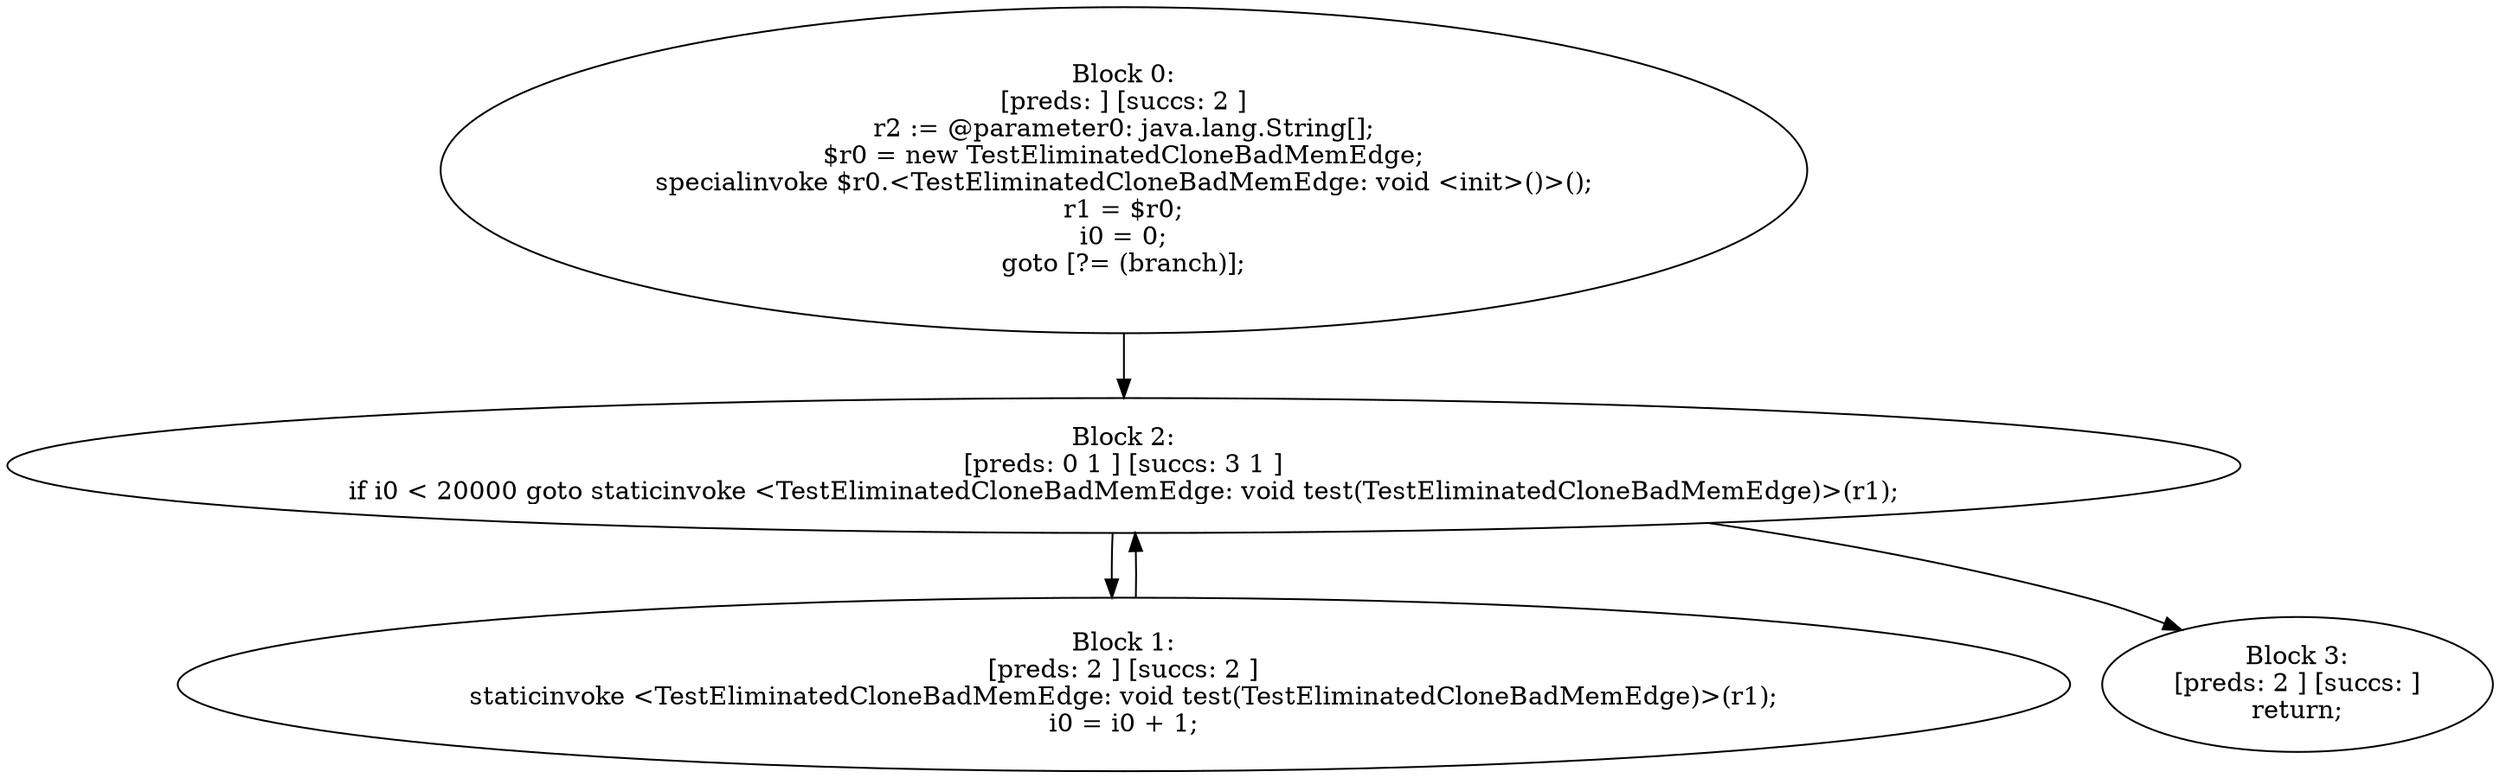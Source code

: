 digraph "unitGraph" {
    "Block 0:
[preds: ] [succs: 2 ]
r2 := @parameter0: java.lang.String[];
$r0 = new TestEliminatedCloneBadMemEdge;
specialinvoke $r0.<TestEliminatedCloneBadMemEdge: void <init>()>();
r1 = $r0;
i0 = 0;
goto [?= (branch)];
"
    "Block 1:
[preds: 2 ] [succs: 2 ]
staticinvoke <TestEliminatedCloneBadMemEdge: void test(TestEliminatedCloneBadMemEdge)>(r1);
i0 = i0 + 1;
"
    "Block 2:
[preds: 0 1 ] [succs: 3 1 ]
if i0 < 20000 goto staticinvoke <TestEliminatedCloneBadMemEdge: void test(TestEliminatedCloneBadMemEdge)>(r1);
"
    "Block 3:
[preds: 2 ] [succs: ]
return;
"
    "Block 0:
[preds: ] [succs: 2 ]
r2 := @parameter0: java.lang.String[];
$r0 = new TestEliminatedCloneBadMemEdge;
specialinvoke $r0.<TestEliminatedCloneBadMemEdge: void <init>()>();
r1 = $r0;
i0 = 0;
goto [?= (branch)];
"->"Block 2:
[preds: 0 1 ] [succs: 3 1 ]
if i0 < 20000 goto staticinvoke <TestEliminatedCloneBadMemEdge: void test(TestEliminatedCloneBadMemEdge)>(r1);
";
    "Block 1:
[preds: 2 ] [succs: 2 ]
staticinvoke <TestEliminatedCloneBadMemEdge: void test(TestEliminatedCloneBadMemEdge)>(r1);
i0 = i0 + 1;
"->"Block 2:
[preds: 0 1 ] [succs: 3 1 ]
if i0 < 20000 goto staticinvoke <TestEliminatedCloneBadMemEdge: void test(TestEliminatedCloneBadMemEdge)>(r1);
";
    "Block 2:
[preds: 0 1 ] [succs: 3 1 ]
if i0 < 20000 goto staticinvoke <TestEliminatedCloneBadMemEdge: void test(TestEliminatedCloneBadMemEdge)>(r1);
"->"Block 3:
[preds: 2 ] [succs: ]
return;
";
    "Block 2:
[preds: 0 1 ] [succs: 3 1 ]
if i0 < 20000 goto staticinvoke <TestEliminatedCloneBadMemEdge: void test(TestEliminatedCloneBadMemEdge)>(r1);
"->"Block 1:
[preds: 2 ] [succs: 2 ]
staticinvoke <TestEliminatedCloneBadMemEdge: void test(TestEliminatedCloneBadMemEdge)>(r1);
i0 = i0 + 1;
";
}
